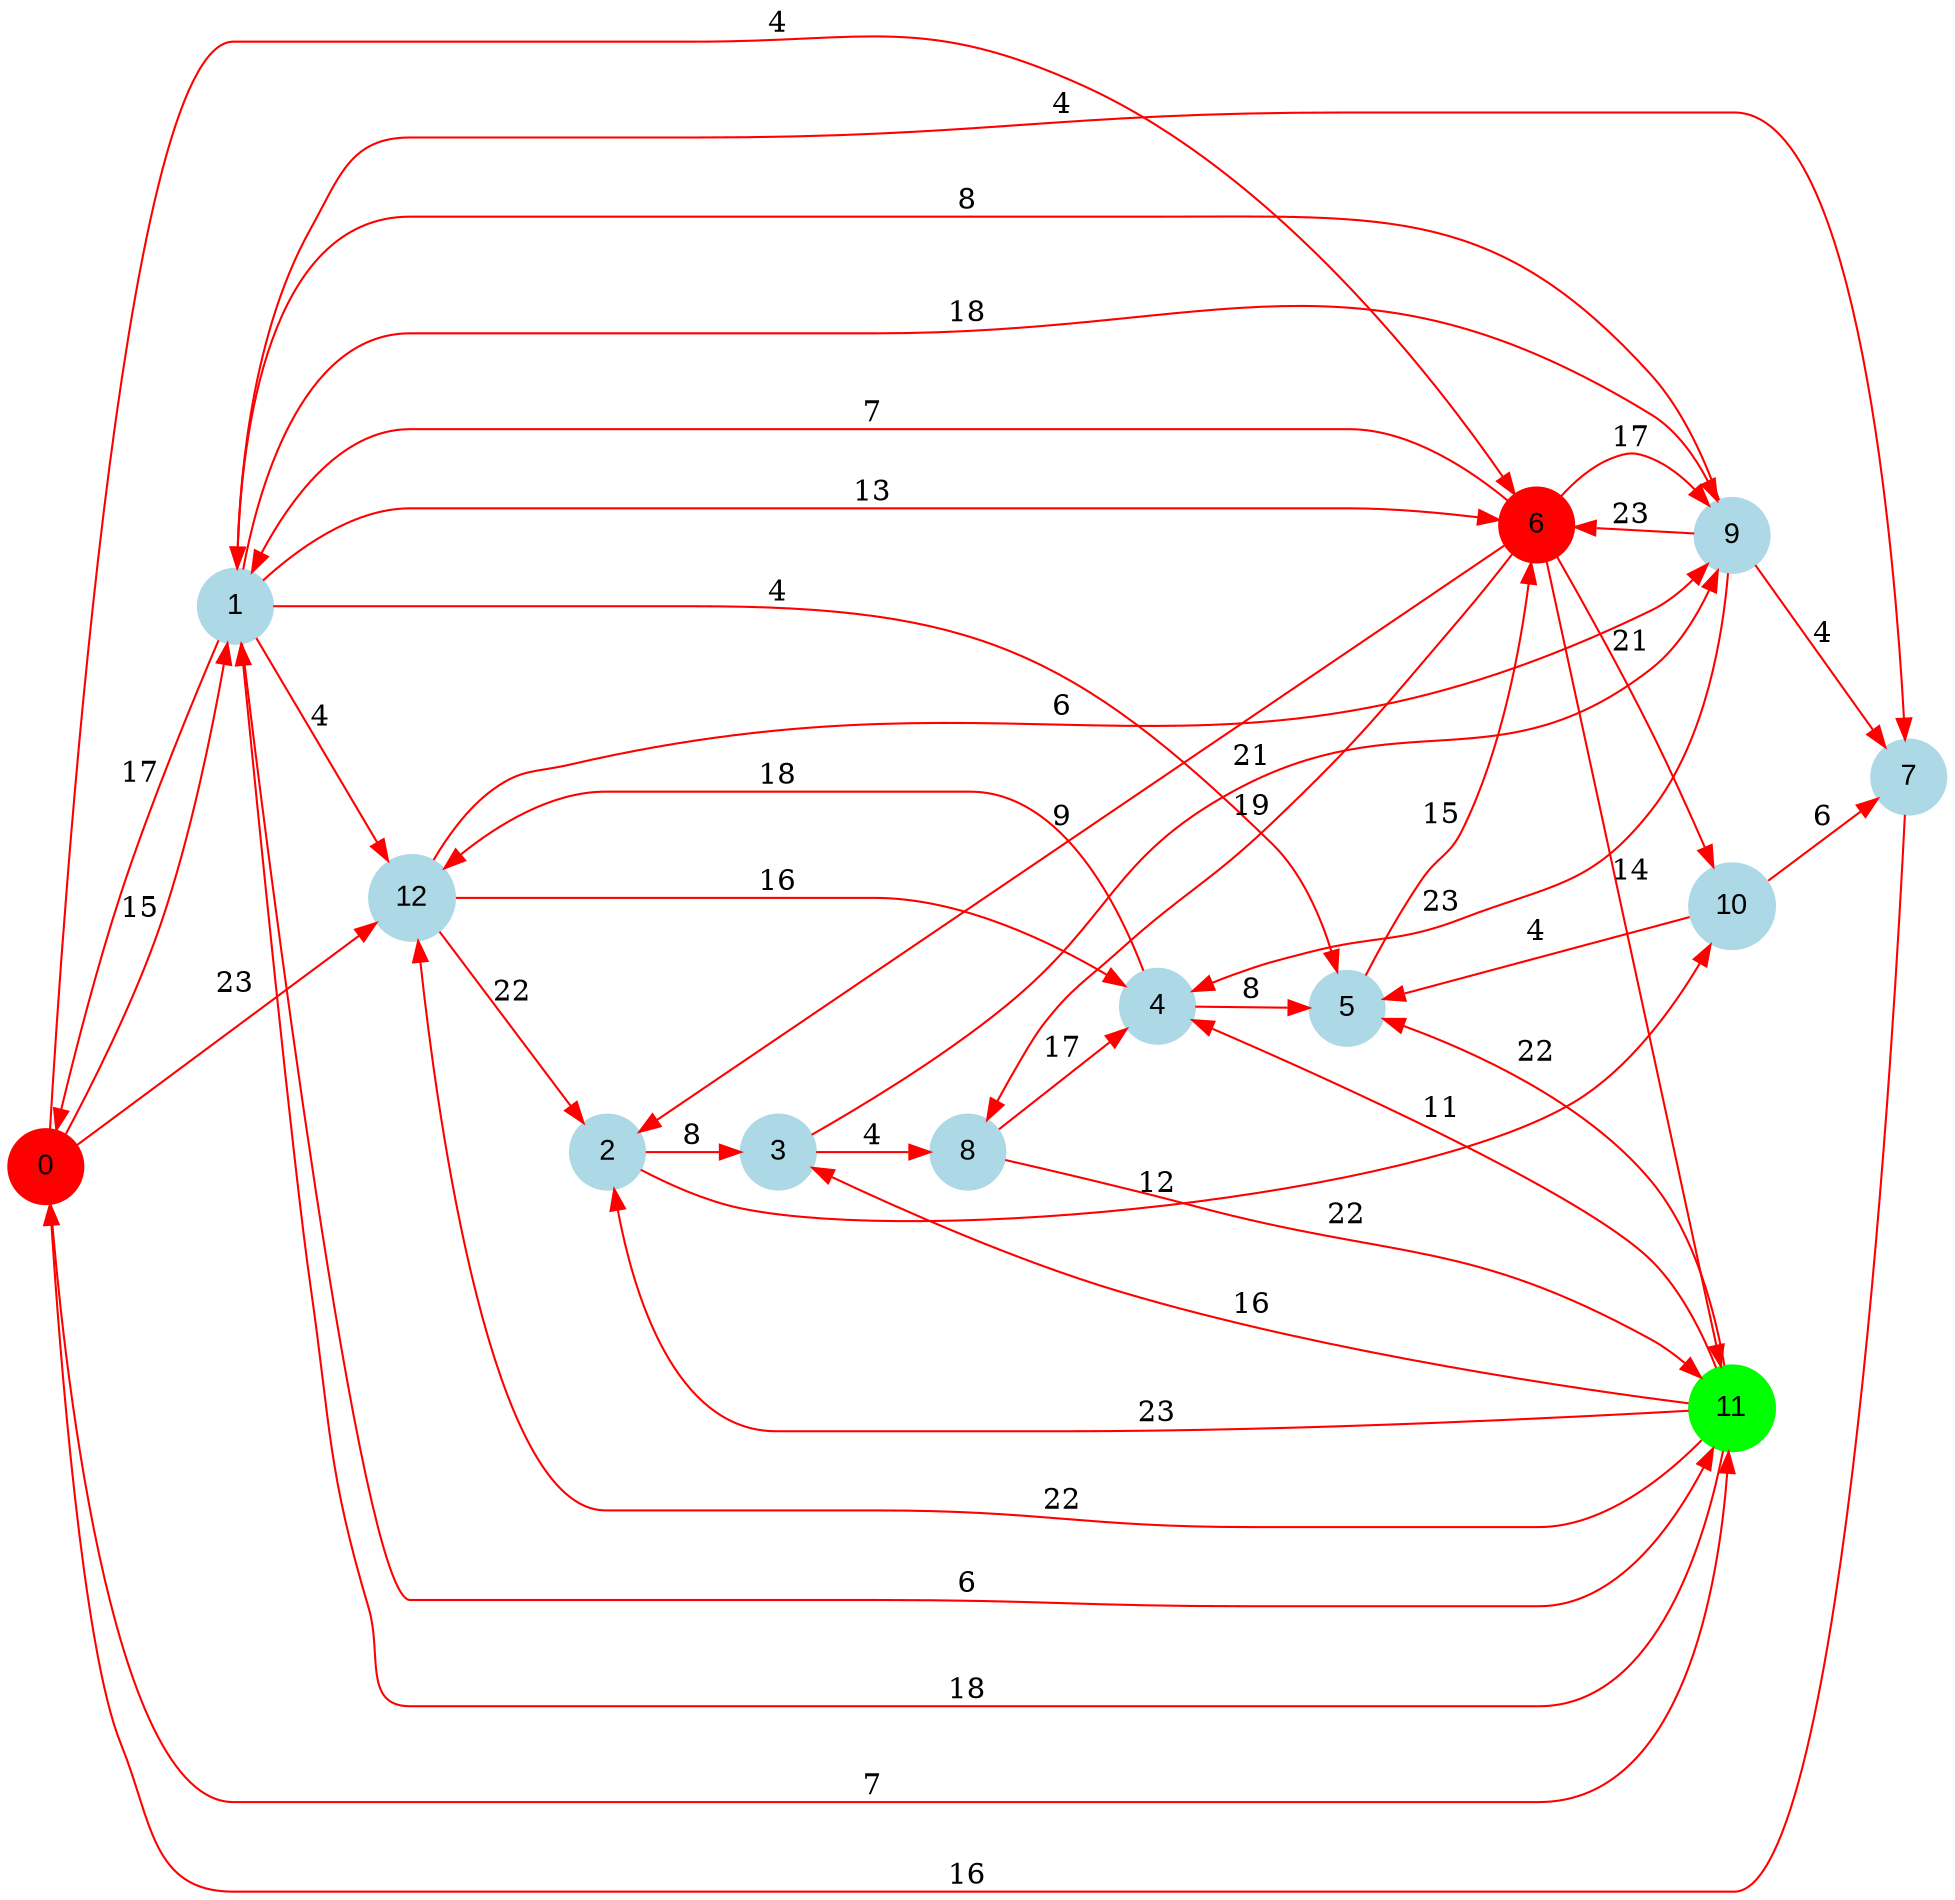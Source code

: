 digraph graphe {
rankdir = LR;
edge [color=red];
0 [fontname="Arial", shape = circle, color=red, style=filled];
1 [fontname="Arial", shape = circle, color=lightblue, style=filled];
2 [fontname="Arial", shape = circle, color=lightblue, style=filled];
3 [fontname="Arial", shape = circle, color=lightblue, style=filled];
4 [fontname="Arial", shape = circle, color=lightblue, style=filled];
5 [fontname="Arial", shape = circle, color=lightblue, style=filled];
6 [fontname="Arial", shape = circle, color=red, style=filled];
7 [fontname="Arial", shape = circle, color=lightblue, style=filled];
8 [fontname="Arial", shape = circle, color=lightblue, style=filled];
9 [fontname="Arial", shape = circle, color=lightblue, style=filled];
10 [fontname="Arial", shape = circle, color=lightblue, style=filled];
11 [fontname="Arial", shape = circle, color=green, style=filled];
12 [fontname="Arial", shape = circle, color=lightblue, style=filled];
	0 -> 1 [label = "15"];
	0 -> 6 [label = "4"];
	0 -> 11 [label = "7"];
	0 -> 12 [label = "23"];
	1 -> 0 [label = "17"];
	1 -> 5 [label = "4"];
	1 -> 6 [label = "13"];
	1 -> 7 [label = "4"];
	1 -> 9 [label = "18"];
	1 -> 11 [label = "6"];
	1 -> 12 [label = "4"];
	2 -> 3 [label = "8"];
	2 -> 10 [label = "12"];
	3 -> 8 [label = "4"];
	3 -> 9 [label = "21"];
	4 -> 5 [label = "8"];
	4 -> 12 [label = "18"];
	5 -> 6 [label = "15"];
	6 -> 1 [label = "7"];
	6 -> 2 [label = "9"];
	6 -> 8 [label = "19"];
	6 -> 9 [label = "17"];
	6 -> 10 [label = "21"];
	6 -> 11 [label = "14"];
	7 -> 0 [label = "16"];
	8 -> 4 [label = "17"];
	8 -> 11 [label = "22"];
	9 -> 1 [label = "8"];
	9 -> 4 [label = "23"];
	9 -> 6 [label = "23"];
	9 -> 7 [label = "4"];
	10 -> 5 [label = "4"];
	10 -> 7 [label = "6"];
	11 -> 1 [label = "18"];
	11 -> 2 [label = "23"];
	11 -> 3 [label = "16"];
	11 -> 4 [label = "11"];
	11 -> 5 [label = "22"];
	11 -> 12 [label = "22"];
	12 -> 2 [label = "22"];
	12 -> 4 [label = "16"];
	12 -> 9 [label = "6"];
}